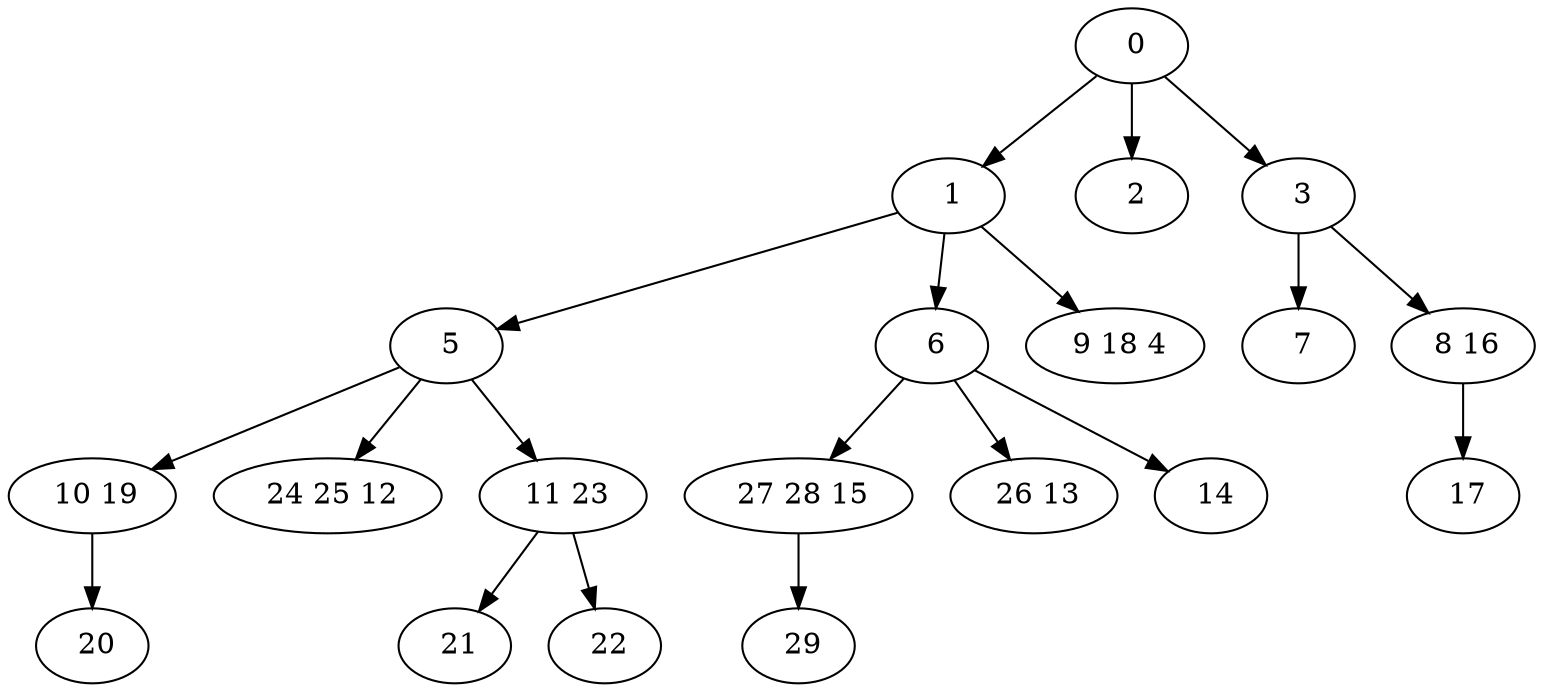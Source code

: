 digraph mytree {
" 0" -> " 1";
" 0" -> " 2";
" 0" -> " 3";
" 1" -> " 5";
" 1" -> " 6";
" 1" -> " 9 18 4";
" 2";
" 3" -> " 7";
" 3" -> " 8 16";
" 10 19" -> " 20";
" 5" -> " 10 19";
" 5" -> " 24 25 12";
" 5" -> " 11 23";
" 6" -> " 27 28 15";
" 6" -> " 26 13";
" 6" -> " 14";
" 7";
" 8 16" -> " 17";
" 9 18 4";
" 24 25 12";
" 11 23" -> " 21";
" 11 23" -> " 22";
" 27 28 15" -> " 29";
" 29";
" 26 13";
" 20";
" 21";
" 22";
" 17";
" 14";
}
